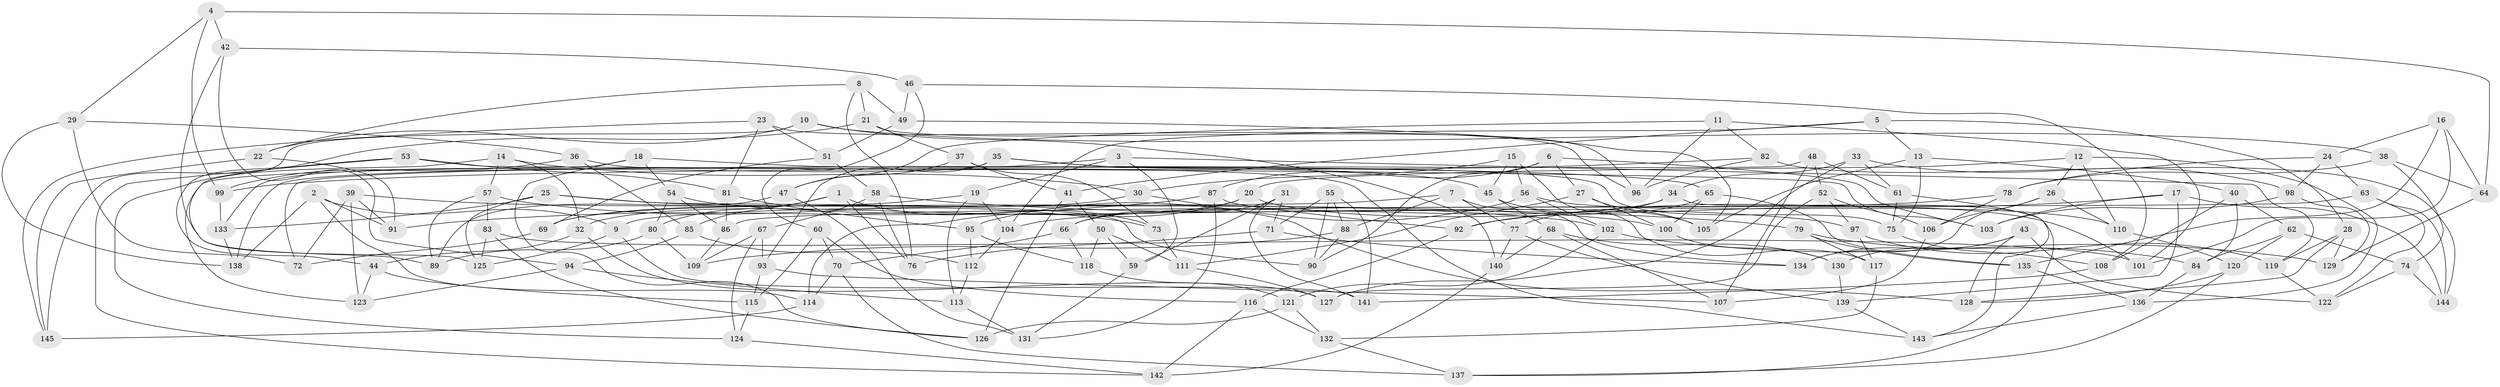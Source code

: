 // Generated by graph-tools (version 1.1) at 2025/26/03/09/25 03:26:56]
// undirected, 145 vertices, 290 edges
graph export_dot {
graph [start="1"]
  node [color=gray90,style=filled];
  1;
  2;
  3;
  4;
  5;
  6;
  7;
  8;
  9;
  10;
  11;
  12;
  13;
  14;
  15;
  16;
  17;
  18;
  19;
  20;
  21;
  22;
  23;
  24;
  25;
  26;
  27;
  28;
  29;
  30;
  31;
  32;
  33;
  34;
  35;
  36;
  37;
  38;
  39;
  40;
  41;
  42;
  43;
  44;
  45;
  46;
  47;
  48;
  49;
  50;
  51;
  52;
  53;
  54;
  55;
  56;
  57;
  58;
  59;
  60;
  61;
  62;
  63;
  64;
  65;
  66;
  67;
  68;
  69;
  70;
  71;
  72;
  73;
  74;
  75;
  76;
  77;
  78;
  79;
  80;
  81;
  82;
  83;
  84;
  85;
  86;
  87;
  88;
  89;
  90;
  91;
  92;
  93;
  94;
  95;
  96;
  97;
  98;
  99;
  100;
  101;
  102;
  103;
  104;
  105;
  106;
  107;
  108;
  109;
  110;
  111;
  112;
  113;
  114;
  115;
  116;
  117;
  118;
  119;
  120;
  121;
  122;
  123;
  124;
  125;
  126;
  127;
  128;
  129;
  130;
  131;
  132;
  133;
  134;
  135;
  136;
  137;
  138;
  139;
  140;
  141;
  142;
  143;
  144;
  145;
  1 -- 73;
  1 -- 76;
  1 -- 85;
  1 -- 80;
  2 -- 91;
  2 -- 9;
  2 -- 138;
  2 -- 114;
  3 -- 59;
  3 -- 119;
  3 -- 138;
  3 -- 19;
  4 -- 64;
  4 -- 99;
  4 -- 29;
  4 -- 42;
  5 -- 28;
  5 -- 13;
  5 -- 41;
  5 -- 104;
  6 -- 90;
  6 -- 27;
  6 -- 103;
  6 -- 87;
  7 -- 134;
  7 -- 9;
  7 -- 88;
  7 -- 77;
  8 -- 21;
  8 -- 49;
  8 -- 76;
  8 -- 22;
  9 -- 125;
  9 -- 141;
  10 -- 145;
  10 -- 22;
  10 -- 140;
  10 -- 38;
  11 -- 101;
  11 -- 96;
  11 -- 82;
  11 -- 47;
  12 -- 136;
  12 -- 26;
  12 -- 110;
  12 -- 20;
  13 -- 75;
  13 -- 105;
  13 -- 40;
  14 -- 32;
  14 -- 30;
  14 -- 57;
  14 -- 89;
  15 -- 117;
  15 -- 56;
  15 -- 30;
  15 -- 45;
  16 -- 135;
  16 -- 24;
  16 -- 101;
  16 -- 64;
  17 -- 139;
  17 -- 92;
  17 -- 103;
  17 -- 144;
  18 -- 65;
  18 -- 126;
  18 -- 54;
  18 -- 123;
  19 -- 113;
  19 -- 69;
  19 -- 104;
  20 -- 114;
  20 -- 32;
  20 -- 101;
  21 -- 96;
  21 -- 44;
  21 -- 37;
  22 -- 145;
  22 -- 91;
  23 -- 96;
  23 -- 81;
  23 -- 51;
  23 -- 145;
  24 -- 78;
  24 -- 98;
  24 -- 63;
  25 -- 133;
  25 -- 125;
  25 -- 90;
  25 -- 100;
  26 -- 134;
  26 -- 110;
  26 -- 106;
  27 -- 111;
  27 -- 105;
  27 -- 100;
  28 -- 129;
  28 -- 128;
  28 -- 119;
  29 -- 138;
  29 -- 72;
  29 -- 36;
  30 -- 128;
  30 -- 69;
  31 -- 71;
  31 -- 59;
  31 -- 66;
  31 -- 141;
  32 -- 44;
  32 -- 127;
  33 -- 127;
  33 -- 61;
  33 -- 34;
  33 -- 98;
  34 -- 92;
  34 -- 66;
  34 -- 137;
  35 -- 133;
  35 -- 93;
  35 -- 75;
  35 -- 45;
  36 -- 99;
  36 -- 143;
  36 -- 85;
  37 -- 73;
  37 -- 47;
  37 -- 41;
  38 -- 64;
  38 -- 74;
  38 -- 78;
  39 -- 91;
  39 -- 72;
  39 -- 102;
  39 -- 123;
  40 -- 108;
  40 -- 84;
  40 -- 62;
  41 -- 126;
  41 -- 50;
  42 -- 125;
  42 -- 94;
  42 -- 46;
  43 -- 128;
  43 -- 130;
  43 -- 134;
  43 -- 122;
  44 -- 123;
  44 -- 115;
  45 -- 105;
  45 -- 68;
  46 -- 49;
  46 -- 108;
  46 -- 60;
  47 -- 89;
  47 -- 131;
  48 -- 52;
  48 -- 61;
  48 -- 107;
  48 -- 72;
  49 -- 105;
  49 -- 51;
  50 -- 118;
  50 -- 59;
  50 -- 111;
  51 -- 58;
  51 -- 69;
  52 -- 127;
  52 -- 97;
  52 -- 106;
  53 -- 142;
  53 -- 103;
  53 -- 81;
  53 -- 124;
  54 -- 97;
  54 -- 86;
  54 -- 80;
  55 -- 141;
  55 -- 88;
  55 -- 71;
  55 -- 90;
  56 -- 102;
  56 -- 110;
  56 -- 95;
  57 -- 73;
  57 -- 89;
  57 -- 83;
  58 -- 76;
  58 -- 79;
  58 -- 67;
  59 -- 131;
  60 -- 70;
  60 -- 116;
  60 -- 115;
  61 -- 75;
  61 -- 143;
  62 -- 84;
  62 -- 120;
  62 -- 74;
  63 -- 144;
  63 -- 122;
  63 -- 86;
  64 -- 129;
  65 -- 77;
  65 -- 100;
  65 -- 135;
  66 -- 118;
  66 -- 70;
  67 -- 109;
  67 -- 93;
  67 -- 124;
  68 -- 130;
  68 -- 140;
  68 -- 107;
  69 -- 72;
  70 -- 137;
  70 -- 114;
  71 -- 76;
  71 -- 134;
  73 -- 111;
  74 -- 144;
  74 -- 122;
  75 -- 108;
  77 -- 139;
  77 -- 140;
  78 -- 104;
  78 -- 106;
  79 -- 135;
  79 -- 117;
  79 -- 84;
  80 -- 109;
  80 -- 89;
  81 -- 95;
  81 -- 86;
  82 -- 99;
  82 -- 144;
  82 -- 96;
  83 -- 101;
  83 -- 125;
  83 -- 126;
  84 -- 136;
  85 -- 112;
  85 -- 94;
  86 -- 109;
  87 -- 91;
  87 -- 131;
  87 -- 92;
  88 -- 109;
  88 -- 90;
  92 -- 116;
  93 -- 115;
  93 -- 107;
  94 -- 123;
  94 -- 113;
  95 -- 112;
  95 -- 118;
  97 -- 117;
  97 -- 119;
  98 -- 103;
  98 -- 129;
  99 -- 133;
  100 -- 130;
  102 -- 121;
  102 -- 129;
  104 -- 112;
  106 -- 107;
  108 -- 141;
  110 -- 120;
  111 -- 127;
  112 -- 113;
  113 -- 131;
  114 -- 145;
  115 -- 124;
  116 -- 132;
  116 -- 142;
  117 -- 132;
  118 -- 121;
  119 -- 122;
  120 -- 137;
  120 -- 128;
  121 -- 126;
  121 -- 132;
  124 -- 142;
  130 -- 139;
  132 -- 137;
  133 -- 138;
  135 -- 136;
  136 -- 143;
  139 -- 143;
  140 -- 142;
}
